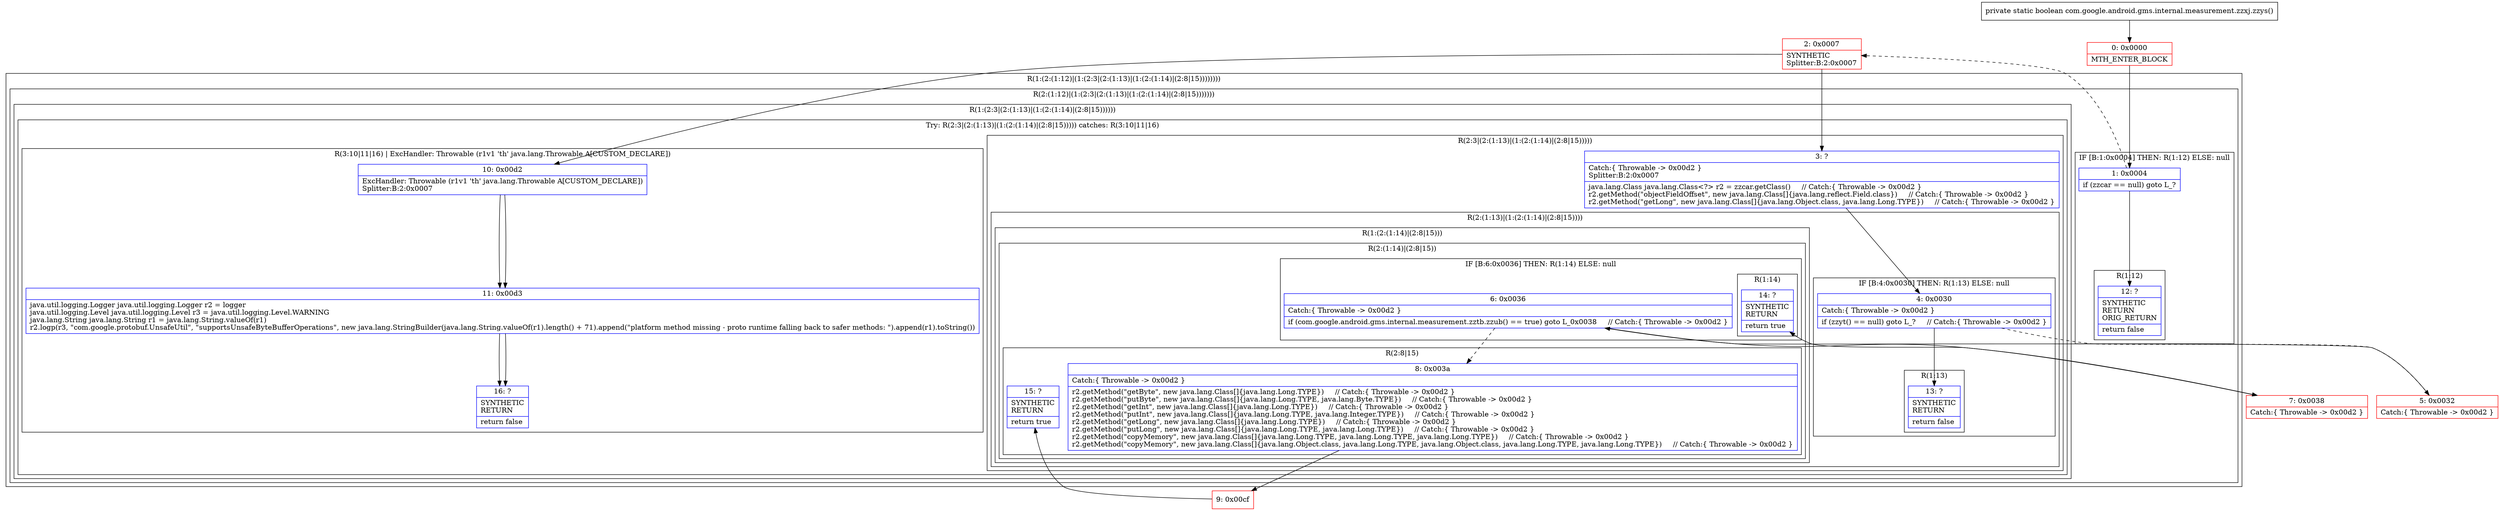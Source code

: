 digraph "CFG forcom.google.android.gms.internal.measurement.zzxj.zzys()Z" {
subgraph cluster_Region_1568362739 {
label = "R(1:(2:(1:12)|(1:(2:3|(2:(1:13)|(1:(2:(1:14)|(2:8|15))))))))";
node [shape=record,color=blue];
subgraph cluster_Region_1101297960 {
label = "R(2:(1:12)|(1:(2:3|(2:(1:13)|(1:(2:(1:14)|(2:8|15)))))))";
node [shape=record,color=blue];
subgraph cluster_IfRegion_2105506449 {
label = "IF [B:1:0x0004] THEN: R(1:12) ELSE: null";
node [shape=record,color=blue];
Node_1 [shape=record,label="{1\:\ 0x0004|if (zzcar == null) goto L_?\l}"];
subgraph cluster_Region_1774688344 {
label = "R(1:12)";
node [shape=record,color=blue];
Node_12 [shape=record,label="{12\:\ ?|SYNTHETIC\lRETURN\lORIG_RETURN\l|return false\l}"];
}
}
subgraph cluster_Region_1857855835 {
label = "R(1:(2:3|(2:(1:13)|(1:(2:(1:14)|(2:8|15))))))";
node [shape=record,color=blue];
subgraph cluster_TryCatchRegion_204728477 {
label = "Try: R(2:3|(2:(1:13)|(1:(2:(1:14)|(2:8|15))))) catches: R(3:10|11|16)";
node [shape=record,color=blue];
subgraph cluster_Region_2088949603 {
label = "R(2:3|(2:(1:13)|(1:(2:(1:14)|(2:8|15)))))";
node [shape=record,color=blue];
Node_3 [shape=record,label="{3\:\ ?|Catch:\{ Throwable \-\> 0x00d2 \}\lSplitter:B:2:0x0007\l|java.lang.Class java.lang.Class\<?\> r2 = zzcar.getClass()     \/\/ Catch:\{ Throwable \-\> 0x00d2 \}\lr2.getMethod(\"objectFieldOffset\", new java.lang.Class[]\{java.lang.reflect.Field.class\})     \/\/ Catch:\{ Throwable \-\> 0x00d2 \}\lr2.getMethod(\"getLong\", new java.lang.Class[]\{java.lang.Object.class, java.lang.Long.TYPE\})     \/\/ Catch:\{ Throwable \-\> 0x00d2 \}\l}"];
subgraph cluster_Region_178172024 {
label = "R(2:(1:13)|(1:(2:(1:14)|(2:8|15))))";
node [shape=record,color=blue];
subgraph cluster_IfRegion_1607396395 {
label = "IF [B:4:0x0030] THEN: R(1:13) ELSE: null";
node [shape=record,color=blue];
Node_4 [shape=record,label="{4\:\ 0x0030|Catch:\{ Throwable \-\> 0x00d2 \}\l|if (zzyt() == null) goto L_?     \/\/ Catch:\{ Throwable \-\> 0x00d2 \}\l}"];
subgraph cluster_Region_1416833264 {
label = "R(1:13)";
node [shape=record,color=blue];
Node_13 [shape=record,label="{13\:\ ?|SYNTHETIC\lRETURN\l|return false\l}"];
}
}
subgraph cluster_Region_1201100259 {
label = "R(1:(2:(1:14)|(2:8|15)))";
node [shape=record,color=blue];
subgraph cluster_Region_947200025 {
label = "R(2:(1:14)|(2:8|15))";
node [shape=record,color=blue];
subgraph cluster_IfRegion_284310664 {
label = "IF [B:6:0x0036] THEN: R(1:14) ELSE: null";
node [shape=record,color=blue];
Node_6 [shape=record,label="{6\:\ 0x0036|Catch:\{ Throwable \-\> 0x00d2 \}\l|if (com.google.android.gms.internal.measurement.zztb.zzub() == true) goto L_0x0038     \/\/ Catch:\{ Throwable \-\> 0x00d2 \}\l}"];
subgraph cluster_Region_1561043662 {
label = "R(1:14)";
node [shape=record,color=blue];
Node_14 [shape=record,label="{14\:\ ?|SYNTHETIC\lRETURN\l|return true\l}"];
}
}
subgraph cluster_Region_722120685 {
label = "R(2:8|15)";
node [shape=record,color=blue];
Node_8 [shape=record,label="{8\:\ 0x003a|Catch:\{ Throwable \-\> 0x00d2 \}\l|r2.getMethod(\"getByte\", new java.lang.Class[]\{java.lang.Long.TYPE\})     \/\/ Catch:\{ Throwable \-\> 0x00d2 \}\lr2.getMethod(\"putByte\", new java.lang.Class[]\{java.lang.Long.TYPE, java.lang.Byte.TYPE\})     \/\/ Catch:\{ Throwable \-\> 0x00d2 \}\lr2.getMethod(\"getInt\", new java.lang.Class[]\{java.lang.Long.TYPE\})     \/\/ Catch:\{ Throwable \-\> 0x00d2 \}\lr2.getMethod(\"putInt\", new java.lang.Class[]\{java.lang.Long.TYPE, java.lang.Integer.TYPE\})     \/\/ Catch:\{ Throwable \-\> 0x00d2 \}\lr2.getMethod(\"getLong\", new java.lang.Class[]\{java.lang.Long.TYPE\})     \/\/ Catch:\{ Throwable \-\> 0x00d2 \}\lr2.getMethod(\"putLong\", new java.lang.Class[]\{java.lang.Long.TYPE, java.lang.Long.TYPE\})     \/\/ Catch:\{ Throwable \-\> 0x00d2 \}\lr2.getMethod(\"copyMemory\", new java.lang.Class[]\{java.lang.Long.TYPE, java.lang.Long.TYPE, java.lang.Long.TYPE\})     \/\/ Catch:\{ Throwable \-\> 0x00d2 \}\lr2.getMethod(\"copyMemory\", new java.lang.Class[]\{java.lang.Object.class, java.lang.Long.TYPE, java.lang.Object.class, java.lang.Long.TYPE, java.lang.Long.TYPE\})     \/\/ Catch:\{ Throwable \-\> 0x00d2 \}\l}"];
Node_15 [shape=record,label="{15\:\ ?|SYNTHETIC\lRETURN\l|return true\l}"];
}
}
}
}
}
subgraph cluster_Region_160651906 {
label = "R(3:10|11|16) | ExcHandler: Throwable (r1v1 'th' java.lang.Throwable A[CUSTOM_DECLARE])\l";
node [shape=record,color=blue];
Node_10 [shape=record,label="{10\:\ 0x00d2|ExcHandler: Throwable (r1v1 'th' java.lang.Throwable A[CUSTOM_DECLARE])\lSplitter:B:2:0x0007\l}"];
Node_11 [shape=record,label="{11\:\ 0x00d3|java.util.logging.Logger java.util.logging.Logger r2 = logger\ljava.util.logging.Level java.util.logging.Level r3 = java.util.logging.Level.WARNING\ljava.lang.String java.lang.String r1 = java.lang.String.valueOf(r1)\lr2.logp(r3, \"com.google.protobuf.UnsafeUtil\", \"supportsUnsafeByteBufferOperations\", new java.lang.StringBuilder(java.lang.String.valueOf(r1).length() + 71).append(\"platform method missing \- proto runtime falling back to safer methods: \").append(r1).toString())\l}"];
Node_16 [shape=record,label="{16\:\ ?|SYNTHETIC\lRETURN\l|return false\l}"];
}
}
}
}
}
subgraph cluster_Region_160651906 {
label = "R(3:10|11|16) | ExcHandler: Throwable (r1v1 'th' java.lang.Throwable A[CUSTOM_DECLARE])\l";
node [shape=record,color=blue];
Node_10 [shape=record,label="{10\:\ 0x00d2|ExcHandler: Throwable (r1v1 'th' java.lang.Throwable A[CUSTOM_DECLARE])\lSplitter:B:2:0x0007\l}"];
Node_11 [shape=record,label="{11\:\ 0x00d3|java.util.logging.Logger java.util.logging.Logger r2 = logger\ljava.util.logging.Level java.util.logging.Level r3 = java.util.logging.Level.WARNING\ljava.lang.String java.lang.String r1 = java.lang.String.valueOf(r1)\lr2.logp(r3, \"com.google.protobuf.UnsafeUtil\", \"supportsUnsafeByteBufferOperations\", new java.lang.StringBuilder(java.lang.String.valueOf(r1).length() + 71).append(\"platform method missing \- proto runtime falling back to safer methods: \").append(r1).toString())\l}"];
Node_16 [shape=record,label="{16\:\ ?|SYNTHETIC\lRETURN\l|return false\l}"];
}
Node_0 [shape=record,color=red,label="{0\:\ 0x0000|MTH_ENTER_BLOCK\l}"];
Node_2 [shape=record,color=red,label="{2\:\ 0x0007|SYNTHETIC\lSplitter:B:2:0x0007\l}"];
Node_5 [shape=record,color=red,label="{5\:\ 0x0032|Catch:\{ Throwable \-\> 0x00d2 \}\l}"];
Node_7 [shape=record,color=red,label="{7\:\ 0x0038|Catch:\{ Throwable \-\> 0x00d2 \}\l}"];
Node_9 [shape=record,color=red,label="{9\:\ 0x00cf}"];
MethodNode[shape=record,label="{private static boolean com.google.android.gms.internal.measurement.zzxj.zzys() }"];
MethodNode -> Node_0;
Node_1 -> Node_2[style=dashed];
Node_1 -> Node_12;
Node_3 -> Node_4;
Node_4 -> Node_5[style=dashed];
Node_4 -> Node_13;
Node_6 -> Node_7;
Node_6 -> Node_8[style=dashed];
Node_8 -> Node_9;
Node_10 -> Node_11;
Node_11 -> Node_16;
Node_10 -> Node_11;
Node_11 -> Node_16;
Node_0 -> Node_1;
Node_2 -> Node_3;
Node_2 -> Node_10;
Node_5 -> Node_6;
Node_7 -> Node_14;
Node_9 -> Node_15;
}

